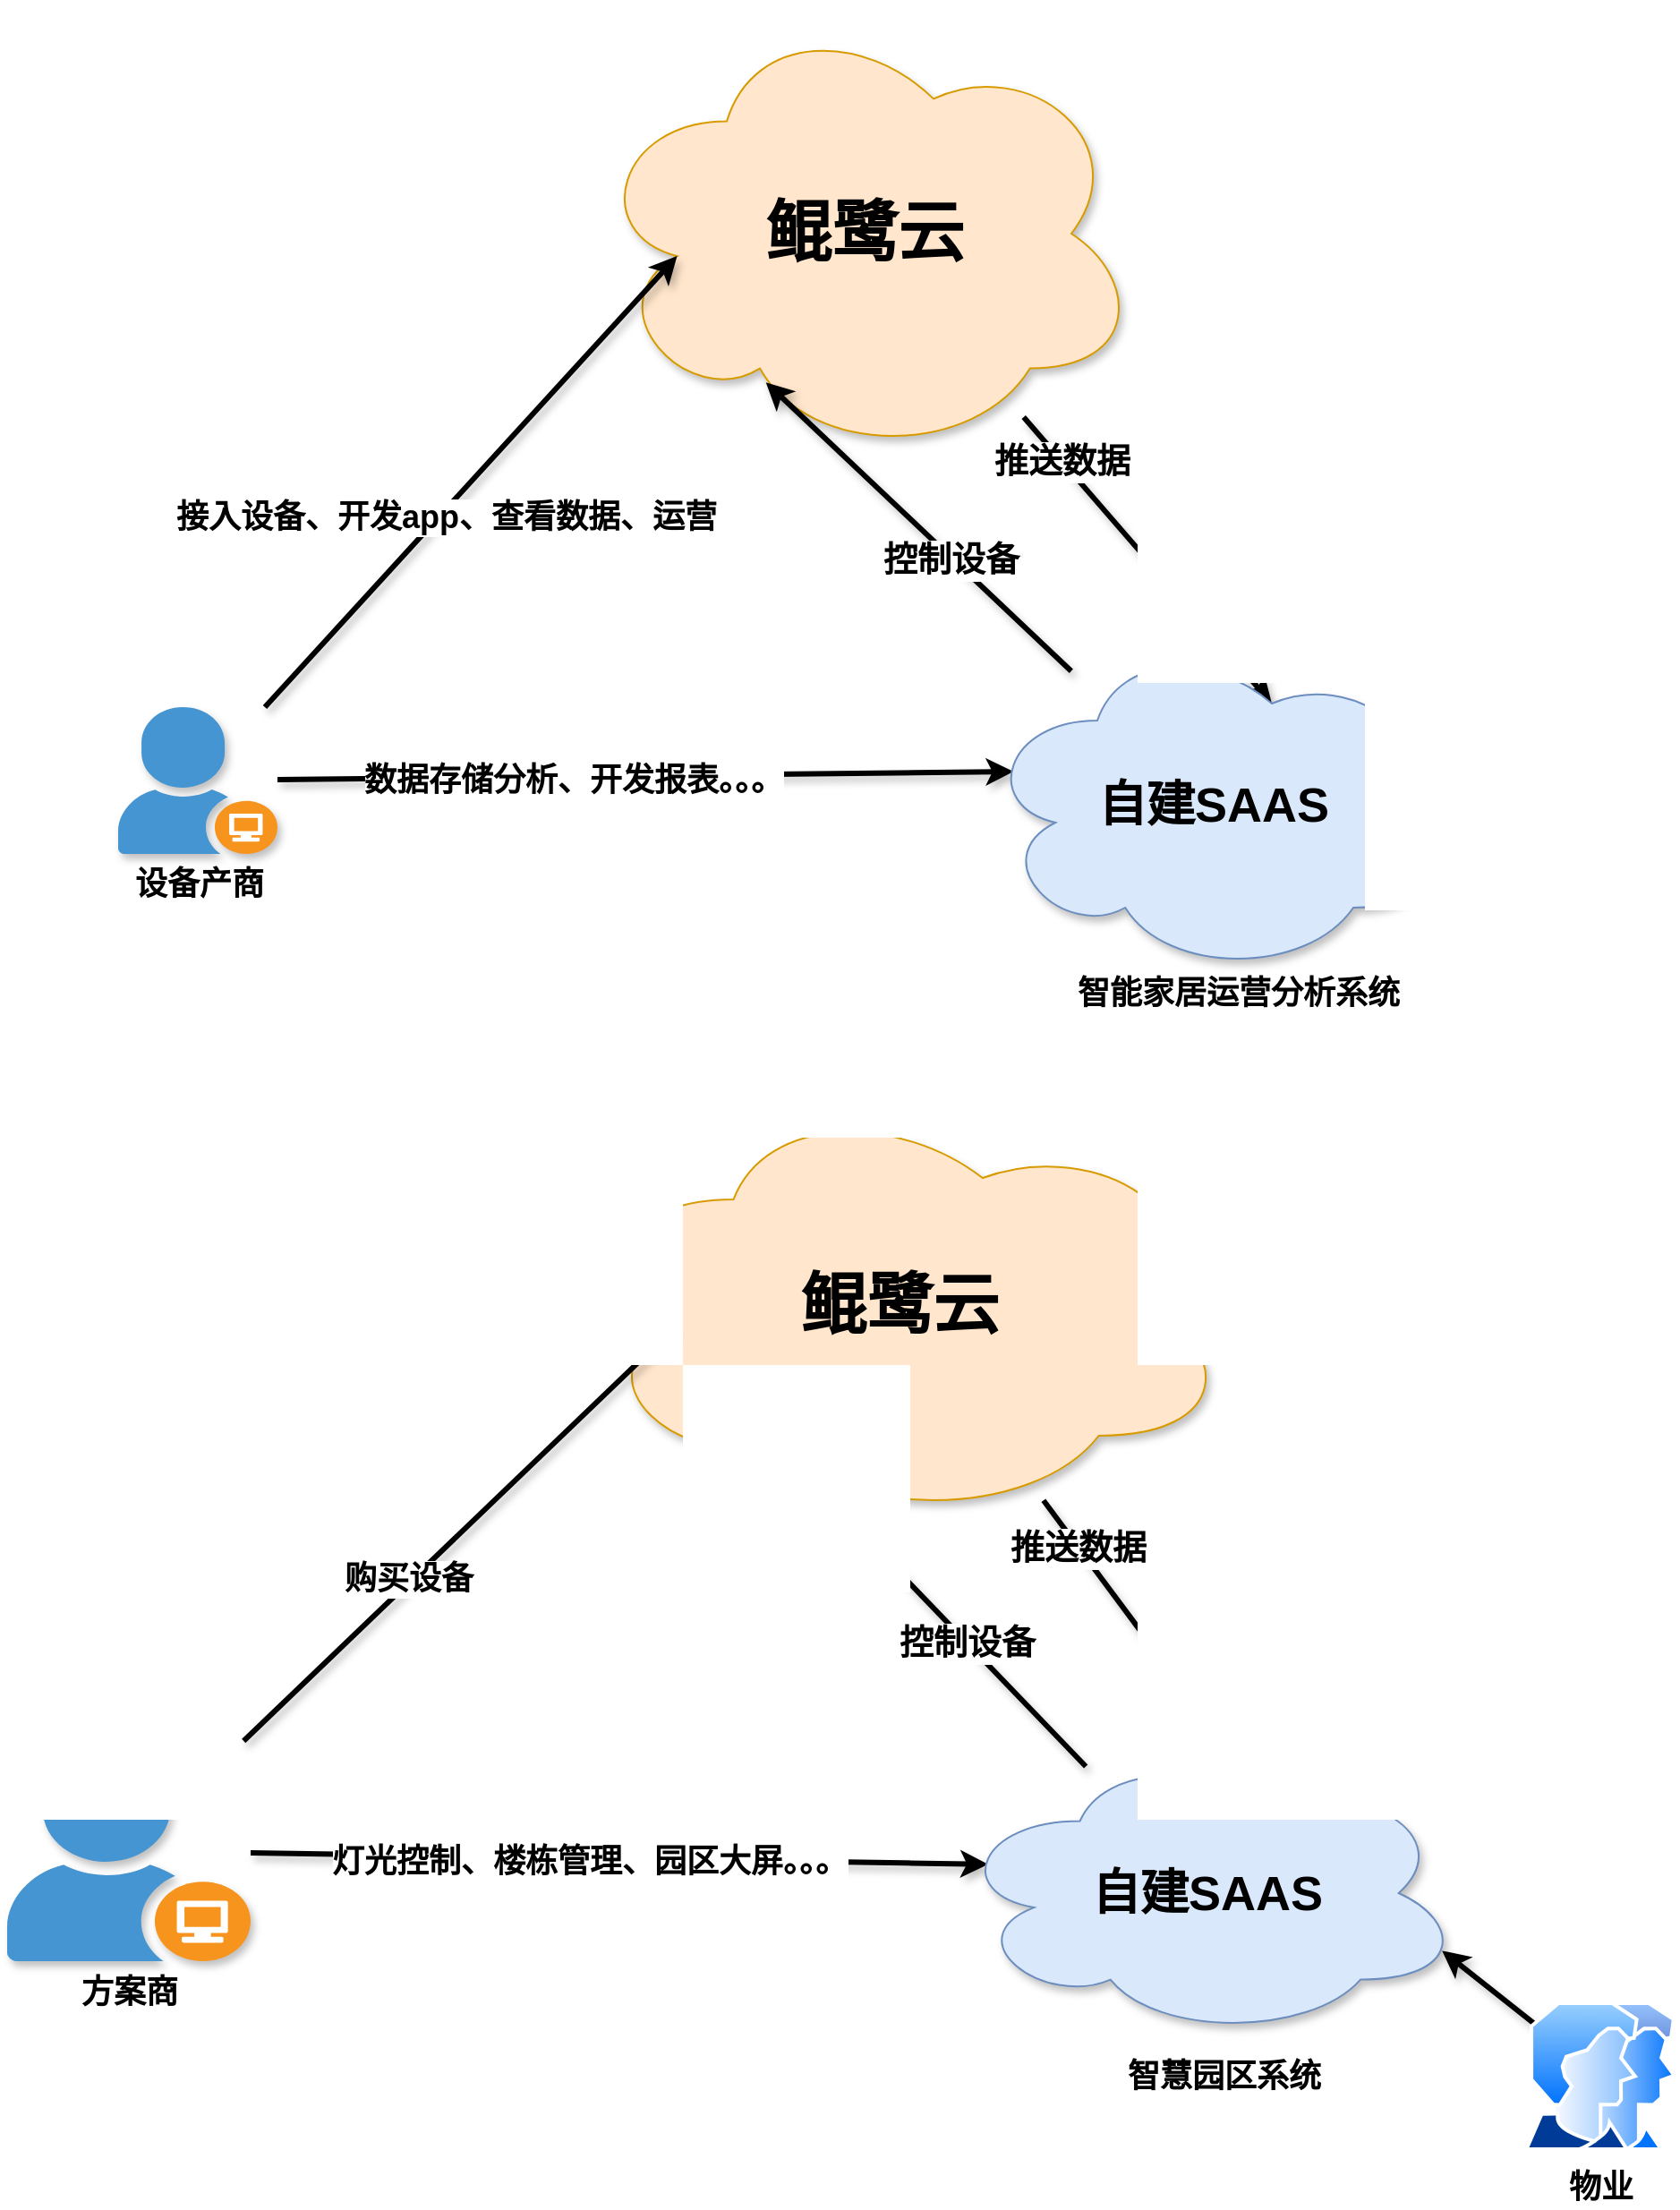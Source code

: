 <mxfile version="14.8.0" type="github">
  <diagram id="Ht1M8jgEwFfnCIfOTk4-" name="Page-1">
    <mxGraphModel dx="1382" dy="-1709" grid="0" gridSize="10" guides="1" tooltips="1" connect="1" arrows="1" fold="1" page="1" pageScale="1" pageWidth="1169" pageHeight="827" math="0" shadow="0">
      <root>
        <mxCell id="0" />
        <mxCell id="1" parent="0" />
        <mxCell id="vBqEGgiO2j3nvqmyt0cw-89" style="edgeStyle=none;rounded=0;sketch=0;orthogonalLoop=1;jettySize=auto;html=1;entryX=0.625;entryY=0.2;entryDx=0;entryDy=0;entryPerimeter=0;shadow=1;fontSize=19;strokeWidth=3;" edge="1" parent="1" source="vBqEGgiO2j3nvqmyt0cw-91" target="vBqEGgiO2j3nvqmyt0cw-123">
          <mxGeometry relative="1" as="geometry" />
        </mxCell>
        <mxCell id="vBqEGgiO2j3nvqmyt0cw-90" value="推送数据" style="edgeLabel;html=1;align=center;verticalAlign=middle;resizable=0;points=[];fontSize=19;fontStyle=1" vertex="1" connectable="0" parent="vBqEGgiO2j3nvqmyt0cw-89">
          <mxGeometry x="-0.695" y="-1" relative="1" as="geometry">
            <mxPoint as="offset" />
          </mxGeometry>
        </mxCell>
        <mxCell id="vBqEGgiO2j3nvqmyt0cw-91" value="鲲鹭云" style="ellipse;shape=cloud;whiteSpace=wrap;html=1;rounded=1;glass=0;sketch=0;fontSize=37;fillColor=#ffe6cc;strokeColor=#d79b00;shadow=1;fontStyle=1" vertex="1" parent="1">
          <mxGeometry x="385" y="2539" width="308" height="251" as="geometry" />
        </mxCell>
        <mxCell id="vBqEGgiO2j3nvqmyt0cw-92" style="rounded=0;orthogonalLoop=1;jettySize=auto;html=1;fontSize=17;strokeWidth=3;shadow=1;sketch=0;entryX=0.16;entryY=0.55;entryDx=0;entryDy=0;entryPerimeter=0;" edge="1" parent="1" source="vBqEGgiO2j3nvqmyt0cw-96" target="vBqEGgiO2j3nvqmyt0cw-91">
          <mxGeometry relative="1" as="geometry">
            <mxPoint x="443" y="2696.2" as="targetPoint" />
          </mxGeometry>
        </mxCell>
        <mxCell id="vBqEGgiO2j3nvqmyt0cw-93" value="接入设备、开发app、查看数据、运营" style="edgeLabel;html=1;align=center;verticalAlign=middle;resizable=0;points=[];fontSize=18;fontStyle=1" vertex="1" connectable="0" parent="vBqEGgiO2j3nvqmyt0cw-92">
          <mxGeometry x="-0.142" y="-3" relative="1" as="geometry">
            <mxPoint as="offset" />
          </mxGeometry>
        </mxCell>
        <mxCell id="vBqEGgiO2j3nvqmyt0cw-94" style="edgeStyle=none;rounded=0;orthogonalLoop=1;jettySize=auto;html=1;entryX=0.07;entryY=0.4;entryDx=0;entryDy=0;fontSize=17;entryPerimeter=0;strokeWidth=3;shadow=1;" edge="1" parent="1" source="vBqEGgiO2j3nvqmyt0cw-96" target="vBqEGgiO2j3nvqmyt0cw-123">
          <mxGeometry relative="1" as="geometry">
            <mxPoint x="234" y="3174" as="targetPoint" />
          </mxGeometry>
        </mxCell>
        <mxCell id="vBqEGgiO2j3nvqmyt0cw-95" value="数据存储分析、开发报表。。。" style="edgeLabel;html=1;align=center;verticalAlign=middle;resizable=0;points=[];fontSize=18;fontStyle=1" vertex="1" connectable="0" parent="vBqEGgiO2j3nvqmyt0cw-94">
          <mxGeometry x="-0.201" y="-2" relative="1" as="geometry">
            <mxPoint as="offset" />
          </mxGeometry>
        </mxCell>
        <mxCell id="vBqEGgiO2j3nvqmyt0cw-96" value="设备产商" style="shadow=1;dashed=0;html=1;strokeColor=none;fillColor=#4495D1;labelPosition=center;verticalLabelPosition=bottom;verticalAlign=top;align=center;outlineConnect=0;shape=mxgraph.veeam.company_user;fontSize=18;fontStyle=1" vertex="1" parent="1">
          <mxGeometry x="122" y="2929" width="89" height="82" as="geometry" />
        </mxCell>
        <mxCell id="vBqEGgiO2j3nvqmyt0cw-121" style="edgeStyle=none;rounded=0;sketch=0;orthogonalLoop=1;jettySize=auto;html=1;entryX=0.321;entryY=0.831;entryDx=0;entryDy=0;entryPerimeter=0;shadow=1;fontSize=19;strokeWidth=3;" edge="1" parent="1" source="vBqEGgiO2j3nvqmyt0cw-123" target="vBqEGgiO2j3nvqmyt0cw-91">
          <mxGeometry relative="1" as="geometry" />
        </mxCell>
        <mxCell id="vBqEGgiO2j3nvqmyt0cw-122" value="控制设备" style="edgeLabel;html=1;align=center;verticalAlign=middle;resizable=0;points=[];fontSize=19;fontStyle=1" vertex="1" connectable="0" parent="vBqEGgiO2j3nvqmyt0cw-121">
          <mxGeometry x="-0.218" y="1" relative="1" as="geometry">
            <mxPoint as="offset" />
          </mxGeometry>
        </mxCell>
        <mxCell id="vBqEGgiO2j3nvqmyt0cw-123" value="自建SAAS" style="ellipse;shape=cloud;whiteSpace=wrap;html=1;rounded=1;glass=0;sketch=0;fontSize=27;fillColor=#dae8fc;strokeColor=#6c8ebf;shadow=1;fontStyle=1" vertex="1" parent="1">
          <mxGeometry x="604" y="2889" width="260" height="190" as="geometry" />
        </mxCell>
        <mxCell id="vBqEGgiO2j3nvqmyt0cw-129" style="edgeStyle=none;rounded=0;sketch=0;orthogonalLoop=1;jettySize=auto;html=1;entryX=0.625;entryY=0.2;entryDx=0;entryDy=0;entryPerimeter=0;shadow=1;fontSize=19;strokeWidth=3;" edge="1" parent="1" source="vBqEGgiO2j3nvqmyt0cw-131" target="vBqEGgiO2j3nvqmyt0cw-142">
          <mxGeometry relative="1" as="geometry" />
        </mxCell>
        <mxCell id="vBqEGgiO2j3nvqmyt0cw-130" value="推送数据" style="edgeLabel;html=1;align=center;verticalAlign=middle;resizable=0;points=[];fontSize=19;fontStyle=1" vertex="1" connectable="0" parent="vBqEGgiO2j3nvqmyt0cw-129">
          <mxGeometry x="-0.695" y="-1" relative="1" as="geometry">
            <mxPoint as="offset" />
          </mxGeometry>
        </mxCell>
        <mxCell id="vBqEGgiO2j3nvqmyt0cw-131" value="鲲鹭云" style="ellipse;shape=cloud;whiteSpace=wrap;html=1;rounded=1;glass=0;sketch=0;fontSize=37;fillColor=#ffe6cc;strokeColor=#d79b00;shadow=1;fontStyle=1" vertex="1" parent="1">
          <mxGeometry x="373" y="3144" width="371" height="240" as="geometry" />
        </mxCell>
        <mxCell id="vBqEGgiO2j3nvqmyt0cw-132" style="rounded=0;orthogonalLoop=1;jettySize=auto;html=1;fontSize=17;strokeWidth=3;shadow=1;sketch=0;entryX=0.16;entryY=0.55;entryDx=0;entryDy=0;entryPerimeter=0;" edge="1" parent="1" source="vBqEGgiO2j3nvqmyt0cw-134" target="vBqEGgiO2j3nvqmyt0cw-131">
          <mxGeometry relative="1" as="geometry">
            <mxPoint x="388" y="3233.2" as="targetPoint" />
          </mxGeometry>
        </mxCell>
        <mxCell id="vBqEGgiO2j3nvqmyt0cw-155" value="购买设备" style="edgeLabel;html=1;align=center;verticalAlign=middle;resizable=0;points=[];fontSize=18;fontStyle=1" vertex="1" connectable="0" parent="vBqEGgiO2j3nvqmyt0cw-132">
          <mxGeometry x="-0.223" y="2" relative="1" as="geometry">
            <mxPoint as="offset" />
          </mxGeometry>
        </mxCell>
        <mxCell id="vBqEGgiO2j3nvqmyt0cw-133" style="edgeStyle=none;rounded=0;orthogonalLoop=1;jettySize=auto;html=1;entryX=0.07;entryY=0.4;entryDx=0;entryDy=0;fontSize=17;entryPerimeter=0;strokeWidth=3;shadow=1;" edge="1" parent="1" source="vBqEGgiO2j3nvqmyt0cw-134" target="vBqEGgiO2j3nvqmyt0cw-142">
          <mxGeometry relative="1" as="geometry">
            <mxPoint x="179" y="3711" as="targetPoint" />
          </mxGeometry>
        </mxCell>
        <mxCell id="vBqEGgiO2j3nvqmyt0cw-156" value="灯光控制、楼栋管理、园区大屏。。。" style="edgeLabel;html=1;align=center;verticalAlign=middle;resizable=0;points=[];fontSize=18;fontStyle=1" vertex="1" connectable="0" parent="vBqEGgiO2j3nvqmyt0cw-133">
          <mxGeometry x="-0.306" y="-2" relative="1" as="geometry">
            <mxPoint x="46" as="offset" />
          </mxGeometry>
        </mxCell>
        <mxCell id="vBqEGgiO2j3nvqmyt0cw-134" value="方案商" style="shadow=1;dashed=0;html=1;strokeColor=none;fillColor=#4495D1;labelPosition=center;verticalLabelPosition=bottom;verticalAlign=top;align=center;outlineConnect=0;shape=mxgraph.veeam.company_user;fontSize=18;fontStyle=1" vertex="1" parent="1">
          <mxGeometry x="60" y="3506.5" width="136" height="123" as="geometry" />
        </mxCell>
        <mxCell id="vBqEGgiO2j3nvqmyt0cw-140" style="edgeStyle=none;rounded=0;sketch=0;orthogonalLoop=1;jettySize=auto;html=1;entryX=0.321;entryY=0.831;entryDx=0;entryDy=0;entryPerimeter=0;shadow=1;fontSize=19;strokeWidth=3;" edge="1" parent="1" source="vBqEGgiO2j3nvqmyt0cw-142" target="vBqEGgiO2j3nvqmyt0cw-131">
          <mxGeometry relative="1" as="geometry" />
        </mxCell>
        <mxCell id="vBqEGgiO2j3nvqmyt0cw-141" value="控制设备" style="edgeLabel;html=1;align=center;verticalAlign=middle;resizable=0;points=[];fontSize=19;fontStyle=1" vertex="1" connectable="0" parent="vBqEGgiO2j3nvqmyt0cw-140">
          <mxGeometry x="-0.218" y="1" relative="1" as="geometry">
            <mxPoint as="offset" />
          </mxGeometry>
        </mxCell>
        <mxCell id="vBqEGgiO2j3nvqmyt0cw-142" value="自建SAAS" style="ellipse;shape=cloud;whiteSpace=wrap;html=1;rounded=1;glass=0;sketch=0;fontSize=27;fillColor=#dae8fc;strokeColor=#6c8ebf;shadow=1;fontStyle=1" vertex="1" parent="1">
          <mxGeometry x="588" y="3511" width="285" height="161" as="geometry" />
        </mxCell>
        <mxCell id="vBqEGgiO2j3nvqmyt0cw-148" value="智能家居运营分析系统" style="text;html=1;strokeColor=none;fillColor=none;align=center;verticalAlign=middle;whiteSpace=wrap;rounded=0;fontStyle=1;fontSize=18;" vertex="1" parent="1">
          <mxGeometry x="649" y="3079" width="198" height="20" as="geometry" />
        </mxCell>
        <mxCell id="vBqEGgiO2j3nvqmyt0cw-149" value="智慧园区系统" style="text;html=1;strokeColor=none;fillColor=none;align=center;verticalAlign=middle;whiteSpace=wrap;rounded=0;fontStyle=1;fontSize=18;" vertex="1" parent="1">
          <mxGeometry x="641" y="3683.75" width="198" height="20" as="geometry" />
        </mxCell>
        <mxCell id="vBqEGgiO2j3nvqmyt0cw-152" style="rounded=0;orthogonalLoop=1;jettySize=auto;html=1;entryX=0.96;entryY=0.7;entryDx=0;entryDy=0;entryPerimeter=0;fontSize=18;strokeWidth=3;shadow=1;" edge="1" parent="1" source="vBqEGgiO2j3nvqmyt0cw-153" target="vBqEGgiO2j3nvqmyt0cw-142">
          <mxGeometry relative="1" as="geometry" />
        </mxCell>
        <mxCell id="vBqEGgiO2j3nvqmyt0cw-153" value="物业" style="aspect=fixed;perimeter=ellipsePerimeter;html=1;align=center;shadow=0;dashed=0;spacingTop=3;image;image=img/lib/active_directory/user_accounts.svg;fontSize=18;fontStyle=1" vertex="1" parent="1">
          <mxGeometry x="907" y="3652" width="86.08" height="83.5" as="geometry" />
        </mxCell>
      </root>
    </mxGraphModel>
  </diagram>
</mxfile>
